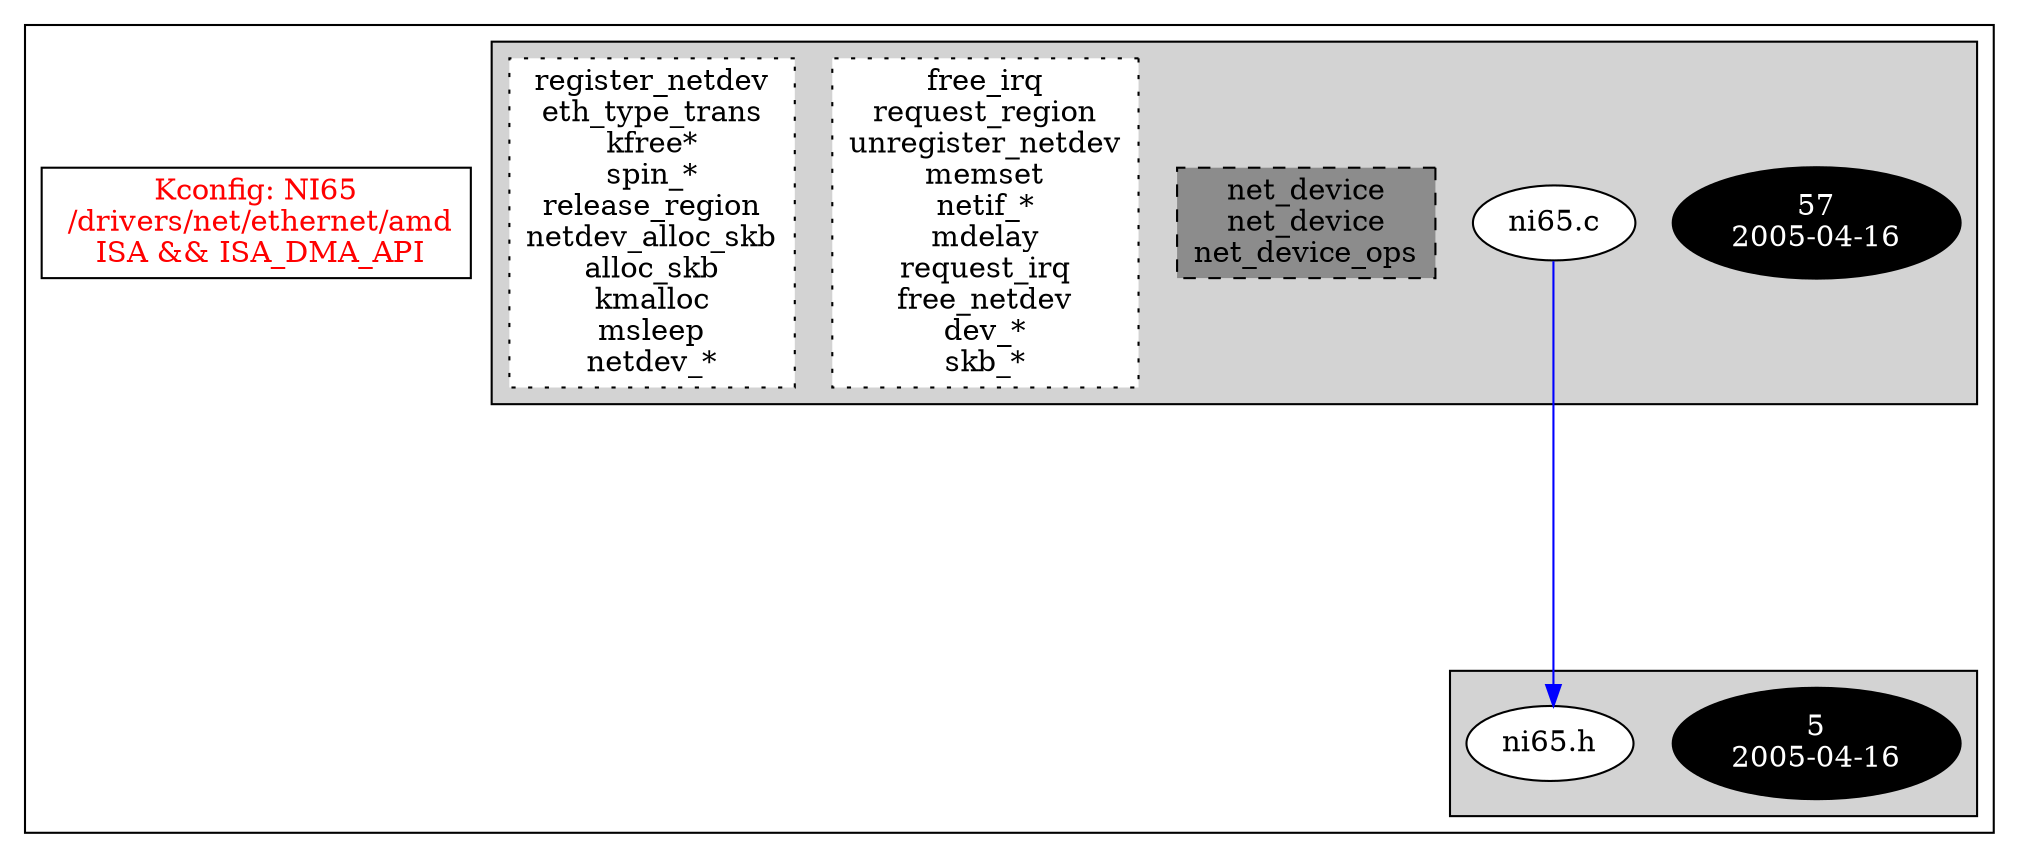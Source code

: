 digraph Driver {
	ranksep=2;
	splines=ortho;
	//Symbol: NI65
	subgraph "cluster_NI65"{
		subgraph "cluster_ni65.h" {
			style=filled
			"commit_ni65.h" [style=filled, fillcolor=black, fontcolor=white, label="5\n2005-04-16"];
			"ni65.h" [style=filled, fillcolor=white, fontcolor=black, label="ni65.h\n"];
		}
		subgraph "cluster_ni65.c" {
			style=filled
			"commit_ni65.c" [style=filled, fillcolor=black, fontcolor=white, label="57\n2005-04-16"];
			"ni65.c" [style=filled, fillcolor=white, fontcolor=black, label="ni65.c\n"];
			"structs-ni65.c" [style="filled,dashed" shape=box, fillcolor=grey55, fontcolor=black, label="net_device\nnet_device\nnet_device_ops\n"];
			"funccall2-ni65.c" [style="filled,dotted" shape=box, fillcolor=white, fontcolor=black, label="free_irq\nrequest_region\nunregister_netdev\nmemset\nnetif_*\nmdelay\nrequest_irq\nfree_netdev\ndev_*\nskb_*\n"];
			"funccall1-ni65.c" [style="filled,dotted" shape=box, fillcolor=white, fontcolor=black, label="register_netdev\neth_type_trans\nkfree*\nspin_*\nrelease_region\nnetdev_alloc_skb\nalloc_skb\nkmalloc\nmsleep\nnetdev_*\n"];
		}
		"K:NI65" [label="Kconfig: NI65\n /drivers/net/ethernet/amd\n  ISA && ISA_DMA_API ", shape=box, fontcolor=red];
	}
"ni65.c" -> "ni65.h"[color=blue];
}
